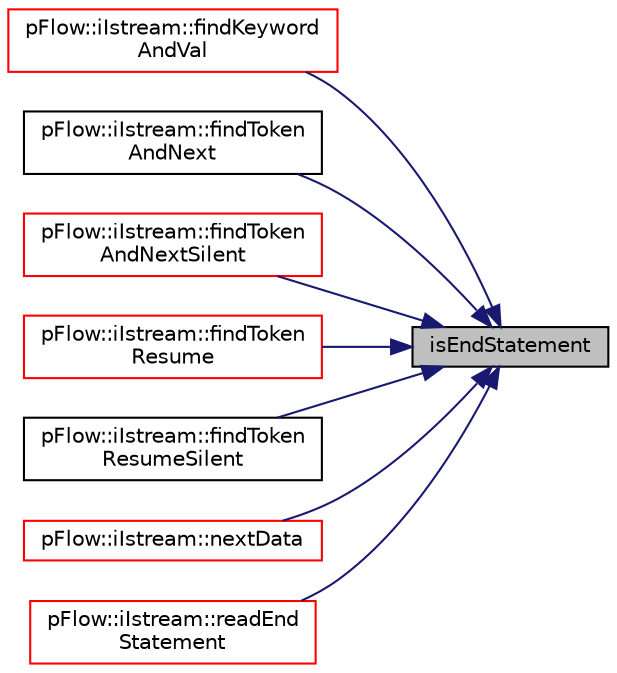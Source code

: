 digraph "isEndStatement"
{
 // LATEX_PDF_SIZE
  edge [fontname="Helvetica",fontsize="10",labelfontname="Helvetica",labelfontsize="10"];
  node [fontname="Helvetica",fontsize="10",shape=record];
  rankdir="RL";
  Node1 [label="isEndStatement",height=0.2,width=0.4,color="black", fillcolor="grey75", style="filled", fontcolor="black",tooltip="Token is end statement."];
  Node1 -> Node2 [dir="back",color="midnightblue",fontsize="10",style="solid",fontname="Helvetica"];
  Node2 [label="pFlow::iIstream::findKeyword\lAndVal",height=0.2,width=0.4,color="red", fillcolor="white", style="filled",URL="$classpFlow_1_1iIstream.html#afb1243cec5833e96e8446abed4e3656c",tooltip="find a pair of keyword and data terminated by ; keyword data; return false if keyword does not exist ..."];
  Node1 -> Node7 [dir="back",color="midnightblue",fontsize="10",style="solid",fontname="Helvetica"];
  Node7 [label="pFlow::iIstream::findToken\lAndNext",height=0.2,width=0.4,color="black", fillcolor="white", style="filled",URL="$classpFlow_1_1iIstream.html#a734799e36d009aecd57d246eb3aeb421",tooltip="search for all tokens and find the first word token and also next word token chekck if it is eneded w..."];
  Node1 -> Node8 [dir="back",color="midnightblue",fontsize="10",style="solid",fontname="Helvetica"];
  Node8 [label="pFlow::iIstream::findToken\lAndNextSilent",height=0.2,width=0.4,color="red", fillcolor="white", style="filled",URL="$classpFlow_1_1iIstream.html#ae74a624bbb0665ed381b67cbda681031",tooltip=" "];
  Node1 -> Node10 [dir="back",color="midnightblue",fontsize="10",style="solid",fontname="Helvetica"];
  Node10 [label="pFlow::iIstream::findToken\lResume",height=0.2,width=0.4,color="red", fillcolor="white", style="filled",URL="$classpFlow_1_1iIstream.html#afde1855233ba897f4bb342285f94fc87",tooltip="search for all tokesn after the current file position and find the first word token tbat matchs w"];
  Node1 -> Node12 [dir="back",color="midnightblue",fontsize="10",style="solid",fontname="Helvetica"];
  Node12 [label="pFlow::iIstream::findToken\lResumeSilent",height=0.2,width=0.4,color="black", fillcolor="white", style="filled",URL="$classpFlow_1_1iIstream.html#a20e125024de459038323293b8529a99e",tooltip="search for all tokesn after the current file position and find the first word token tbat matchs w"];
  Node1 -> Node13 [dir="back",color="midnightblue",fontsize="10",style="solid",fontname="Helvetica"];
  Node13 [label="pFlow::iIstream::nextData",height=0.2,width=0.4,color="red", fillcolor="white", style="filled",URL="$classpFlow_1_1iIstream.html#a2240995351ba90efed8943099847069e",tooltip="read the data next to keword keyword data; check the keyword is correct or not"];
  Node1 -> Node22 [dir="back",color="midnightblue",fontsize="10",style="solid",fontname="Helvetica"];
  Node22 [label="pFlow::iIstream::readEnd\lStatement",height=0.2,width=0.4,color="red", fillcolor="white", style="filled",URL="$classpFlow_1_1iIstream.html#aca8c209dd4920ea633336742d8a874e0",tooltip="End statement character ;."];
}
